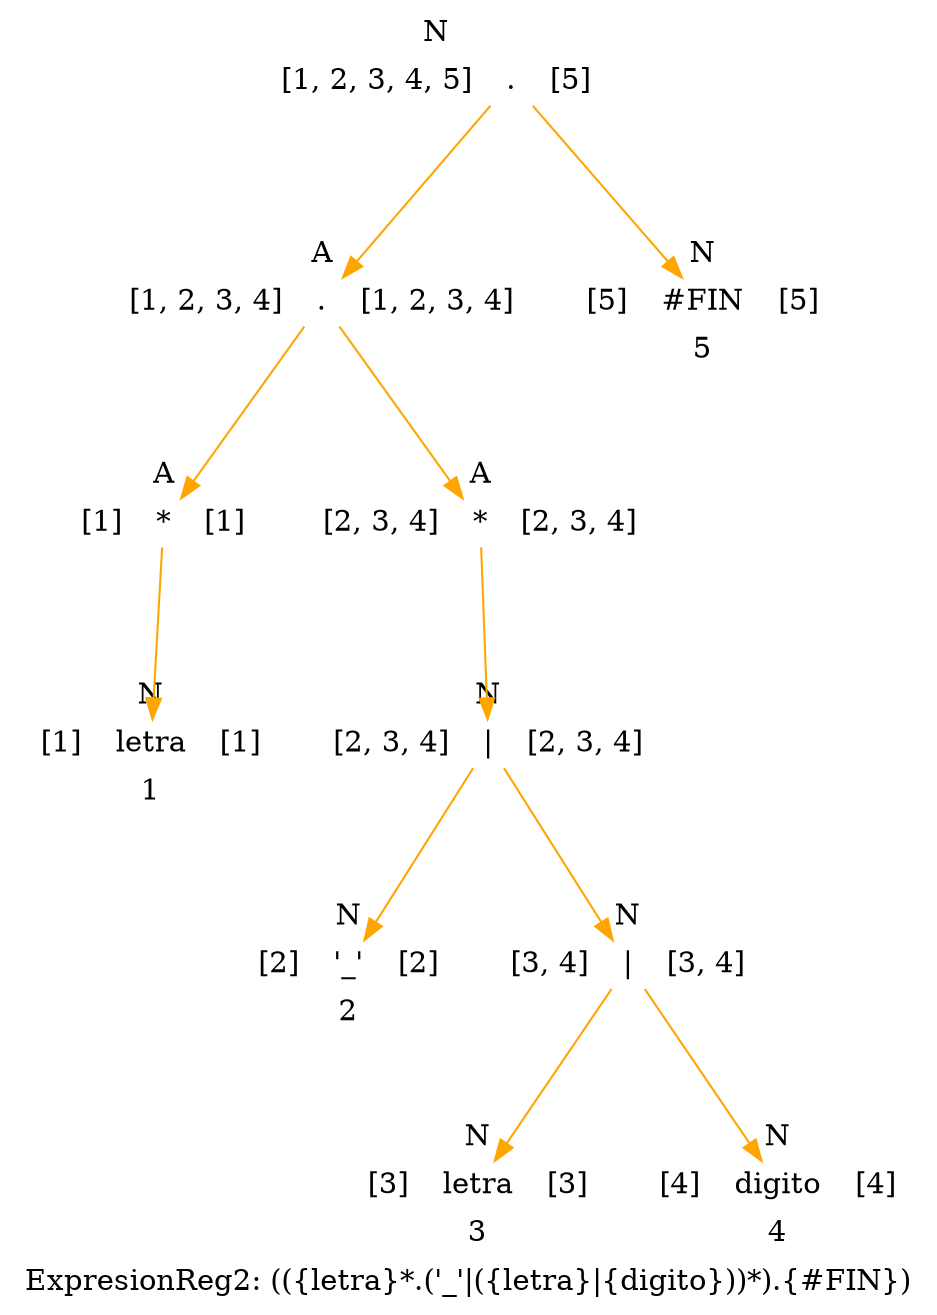 digraph structs {
    node [shape=record];
    label = "ExpresionReg2: (({letra}*.('_'|({letra}|{digito}))*).{#FIN})";
    Nodo11 [label="{ N |{[1, 2, 3, 4, 5]|<here> . |[5]}| }" color="white"];
    Nodo9 [label="{ A |{[1, 2, 3, 4]|<here> . |[1, 2, 3, 4]}| }" color="white"];
    Nodo2 [label="{ A |{[1]|<here> * |[1]}| }" color="white"];
    Nodo1 [label="{ N |{[1]|<here> letra |[1]}| 1}" color="white"];
    Nodo8 [label="{ A |{[2, 3, 4]|<here> * |[2, 3, 4]}| }" color="white"];
    Nodo7 [label="{ N |{[2, 3, 4]|<here> \| |[2, 3, 4]}| }" color="white"];
    Nodo3 [label="{ N |{[2]|<here> '_' |[2]}| 2}" color="white"];
    Nodo6 [label="{ N |{[3, 4]|<here> \| |[3, 4]}| }" color="white"];
    Nodo4 [label="{ N |{[3]|<here> letra |[3]}| 3}" color="white"];
    Nodo5 [label="{ N |{[4]|<here> digito |[4]}| 4}" color="white"];
    Nodo10 [label="{ N |{[5]|<here> #FIN |[5]}| 5}" color="white"];
    Nodo11:here -> Nodo9:here [color="orange"];
    Nodo11:here -> Nodo10:here [color="orange"];
    Nodo9:here -> Nodo2:here [color="orange"];
    Nodo9:here -> Nodo8:here [color="orange"];
    Nodo2:here -> Nodo1:here [color="orange"];
    Nodo8:here -> Nodo7:here [color="orange"];
    Nodo7:here -> Nodo3:here [color="orange"];
    Nodo7:here -> Nodo6:here [color="orange"];
    Nodo6:here -> Nodo4:here [color="orange"];
    Nodo6:here -> Nodo5:here [color="orange"];
}